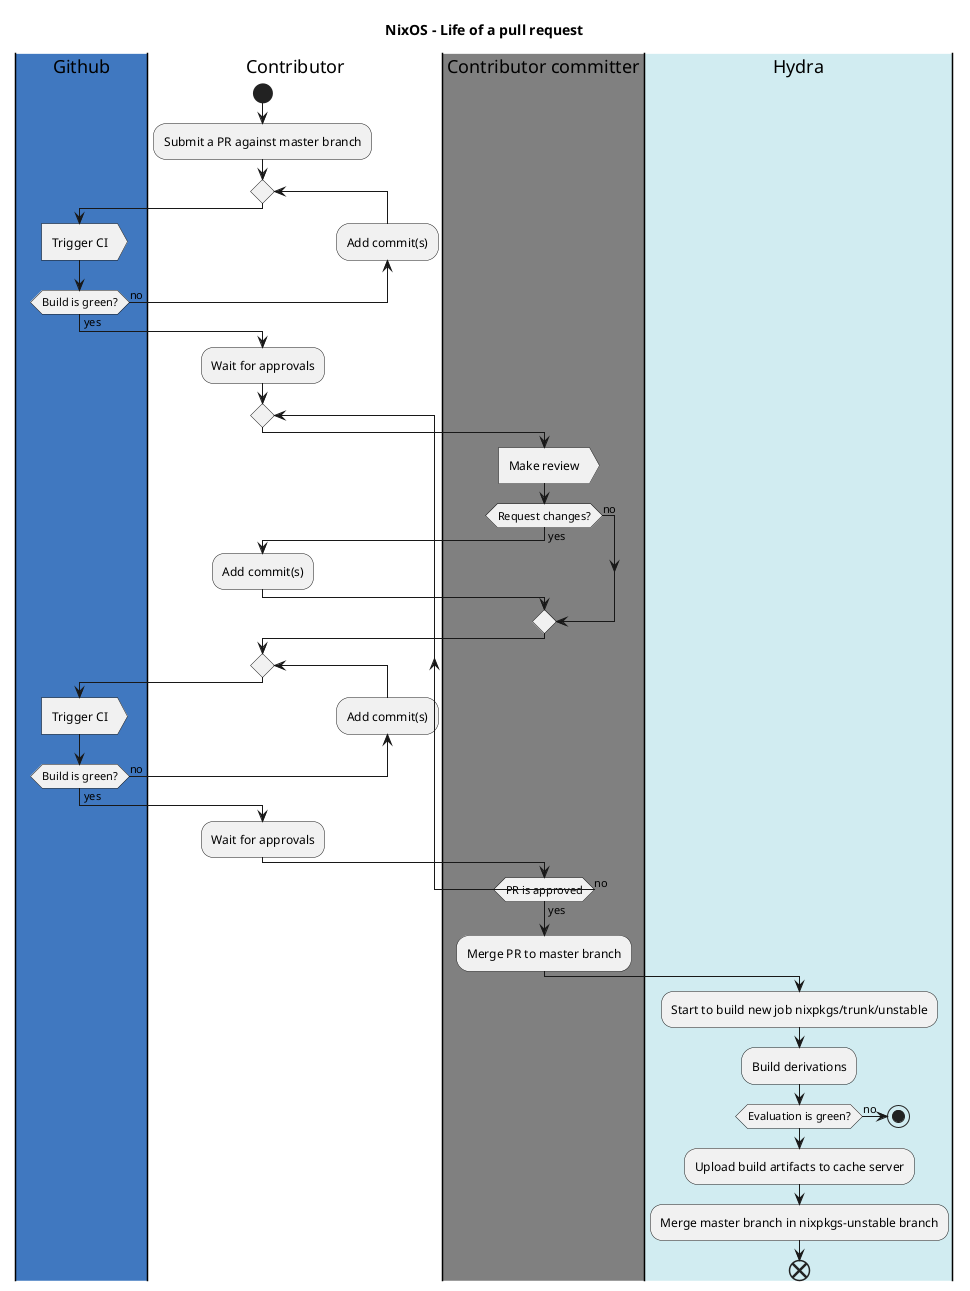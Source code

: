 @startuml Nixos - Life of a pull request

title NixOS - Life of a pull request

|#4078c0|Github|
|#white|Contributor|
|#grey|Contributor committer|
|#d1ecf1|Hydra|

|Contributor|
start
:Submit a PR against master branch;

repeat
backward :Add commit(s);
|Github|
:Trigger CI>
repeat while (Build is green?) is (no) not (yes)

|Contributor|
:Wait for approvals;

repeat
|Contributor committer|
:Make review>
if (Request changes?) then (yes)
|Contributor|
:Add commit(s);
else (no)
endif


repeat
|Contributor|
backward :Add commit(s);
|Github|
:Trigger CI>
repeat while (Build is green?) is (no) not (yes)

|Contributor|
:Wait for approvals;

|Contributor committer|
repeat while (PR is approved) is (no) not (yes)

|Contributor committer|
:Merge PR to master branch;

|Hydra|
:Start to build new job nixpkgs/trunk/unstable;

:Build derivations;
if (Evaluation is green?) is (no) then
stop
endif;

:Upload build artifacts to cache server;

:Merge master branch in nixpkgs-unstable branch;
end
@enduml
